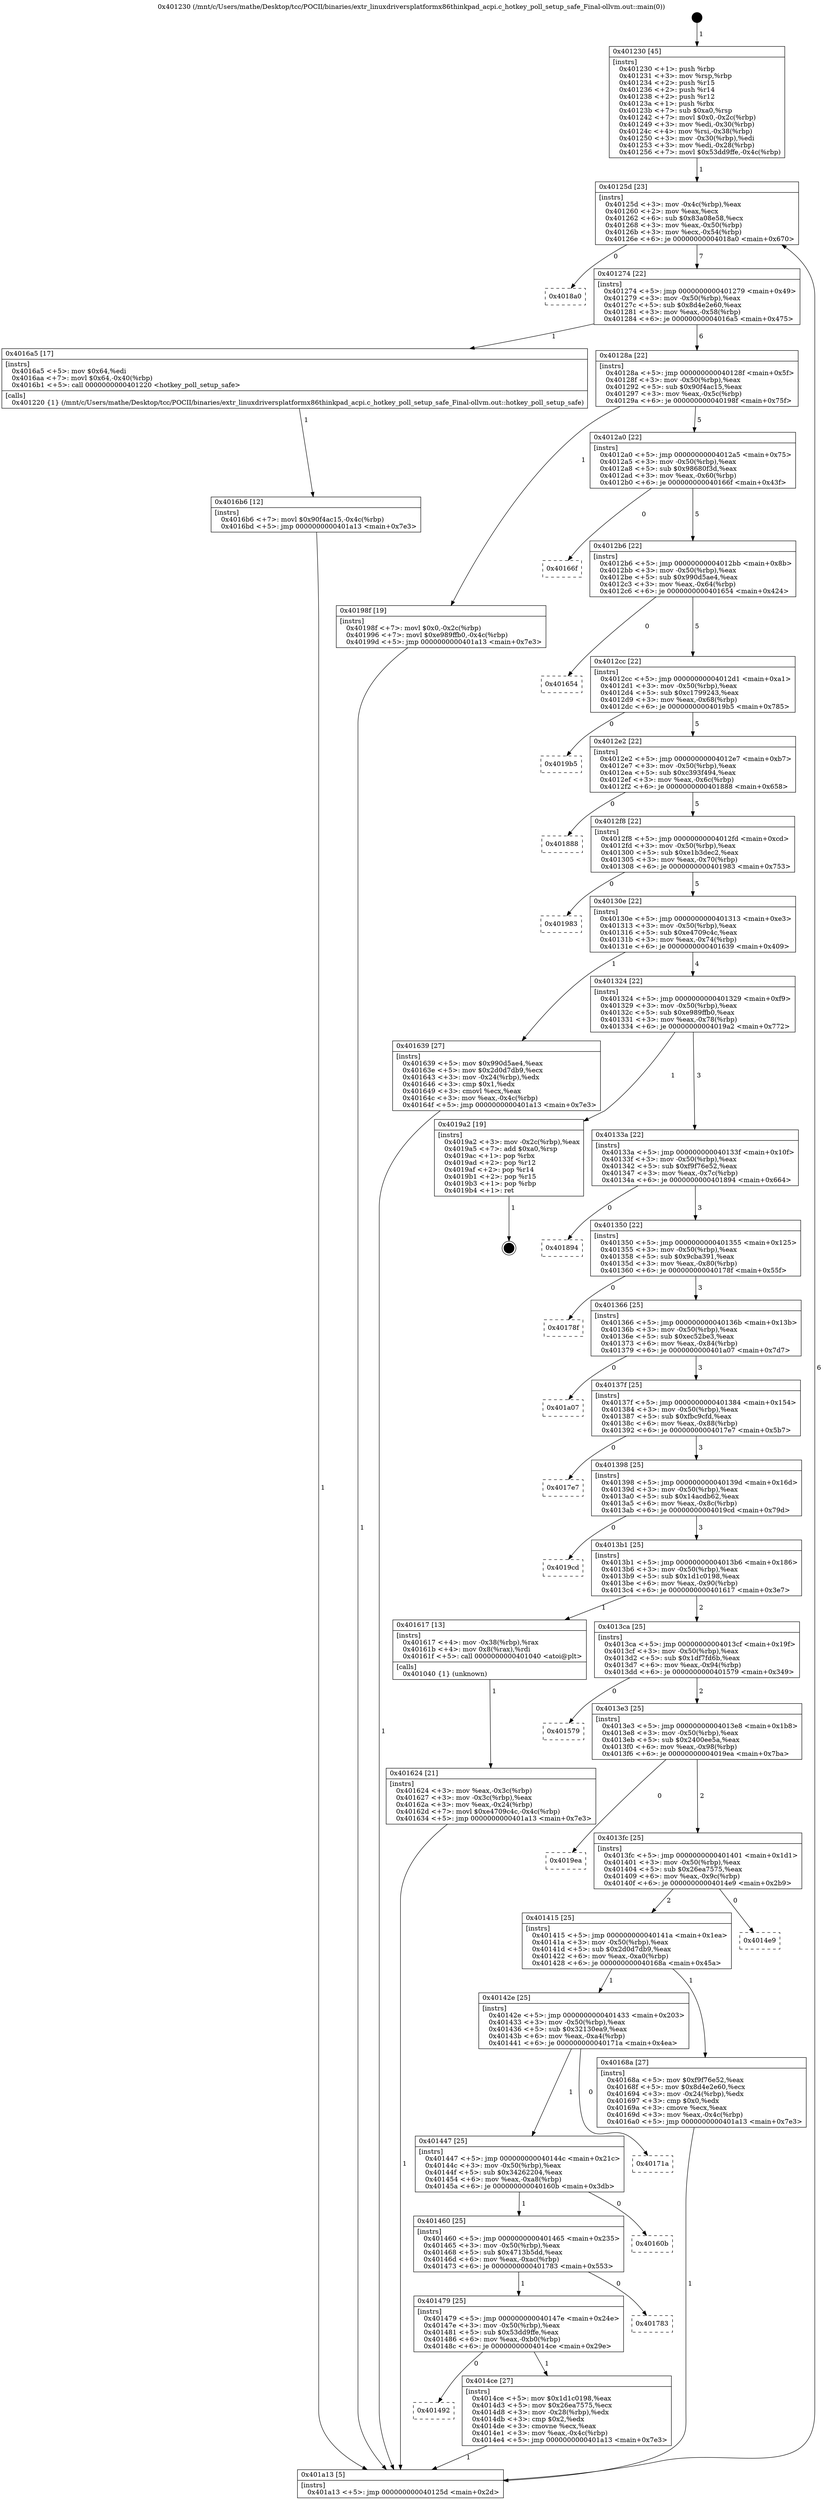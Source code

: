 digraph "0x401230" {
  label = "0x401230 (/mnt/c/Users/mathe/Desktop/tcc/POCII/binaries/extr_linuxdriversplatformx86thinkpad_acpi.c_hotkey_poll_setup_safe_Final-ollvm.out::main(0))"
  labelloc = "t"
  node[shape=record]

  Entry [label="",width=0.3,height=0.3,shape=circle,fillcolor=black,style=filled]
  "0x40125d" [label="{
     0x40125d [23]\l
     | [instrs]\l
     &nbsp;&nbsp;0x40125d \<+3\>: mov -0x4c(%rbp),%eax\l
     &nbsp;&nbsp;0x401260 \<+2\>: mov %eax,%ecx\l
     &nbsp;&nbsp;0x401262 \<+6\>: sub $0x83a08e58,%ecx\l
     &nbsp;&nbsp;0x401268 \<+3\>: mov %eax,-0x50(%rbp)\l
     &nbsp;&nbsp;0x40126b \<+3\>: mov %ecx,-0x54(%rbp)\l
     &nbsp;&nbsp;0x40126e \<+6\>: je 00000000004018a0 \<main+0x670\>\l
  }"]
  "0x4018a0" [label="{
     0x4018a0\l
  }", style=dashed]
  "0x401274" [label="{
     0x401274 [22]\l
     | [instrs]\l
     &nbsp;&nbsp;0x401274 \<+5\>: jmp 0000000000401279 \<main+0x49\>\l
     &nbsp;&nbsp;0x401279 \<+3\>: mov -0x50(%rbp),%eax\l
     &nbsp;&nbsp;0x40127c \<+5\>: sub $0x8d4e2e60,%eax\l
     &nbsp;&nbsp;0x401281 \<+3\>: mov %eax,-0x58(%rbp)\l
     &nbsp;&nbsp;0x401284 \<+6\>: je 00000000004016a5 \<main+0x475\>\l
  }"]
  Exit [label="",width=0.3,height=0.3,shape=circle,fillcolor=black,style=filled,peripheries=2]
  "0x4016a5" [label="{
     0x4016a5 [17]\l
     | [instrs]\l
     &nbsp;&nbsp;0x4016a5 \<+5\>: mov $0x64,%edi\l
     &nbsp;&nbsp;0x4016aa \<+7\>: movl $0x64,-0x40(%rbp)\l
     &nbsp;&nbsp;0x4016b1 \<+5\>: call 0000000000401220 \<hotkey_poll_setup_safe\>\l
     | [calls]\l
     &nbsp;&nbsp;0x401220 \{1\} (/mnt/c/Users/mathe/Desktop/tcc/POCII/binaries/extr_linuxdriversplatformx86thinkpad_acpi.c_hotkey_poll_setup_safe_Final-ollvm.out::hotkey_poll_setup_safe)\l
  }"]
  "0x40128a" [label="{
     0x40128a [22]\l
     | [instrs]\l
     &nbsp;&nbsp;0x40128a \<+5\>: jmp 000000000040128f \<main+0x5f\>\l
     &nbsp;&nbsp;0x40128f \<+3\>: mov -0x50(%rbp),%eax\l
     &nbsp;&nbsp;0x401292 \<+5\>: sub $0x90f4ac15,%eax\l
     &nbsp;&nbsp;0x401297 \<+3\>: mov %eax,-0x5c(%rbp)\l
     &nbsp;&nbsp;0x40129a \<+6\>: je 000000000040198f \<main+0x75f\>\l
  }"]
  "0x4016b6" [label="{
     0x4016b6 [12]\l
     | [instrs]\l
     &nbsp;&nbsp;0x4016b6 \<+7\>: movl $0x90f4ac15,-0x4c(%rbp)\l
     &nbsp;&nbsp;0x4016bd \<+5\>: jmp 0000000000401a13 \<main+0x7e3\>\l
  }"]
  "0x40198f" [label="{
     0x40198f [19]\l
     | [instrs]\l
     &nbsp;&nbsp;0x40198f \<+7\>: movl $0x0,-0x2c(%rbp)\l
     &nbsp;&nbsp;0x401996 \<+7\>: movl $0xe989ffb0,-0x4c(%rbp)\l
     &nbsp;&nbsp;0x40199d \<+5\>: jmp 0000000000401a13 \<main+0x7e3\>\l
  }"]
  "0x4012a0" [label="{
     0x4012a0 [22]\l
     | [instrs]\l
     &nbsp;&nbsp;0x4012a0 \<+5\>: jmp 00000000004012a5 \<main+0x75\>\l
     &nbsp;&nbsp;0x4012a5 \<+3\>: mov -0x50(%rbp),%eax\l
     &nbsp;&nbsp;0x4012a8 \<+5\>: sub $0x98680f3d,%eax\l
     &nbsp;&nbsp;0x4012ad \<+3\>: mov %eax,-0x60(%rbp)\l
     &nbsp;&nbsp;0x4012b0 \<+6\>: je 000000000040166f \<main+0x43f\>\l
  }"]
  "0x401624" [label="{
     0x401624 [21]\l
     | [instrs]\l
     &nbsp;&nbsp;0x401624 \<+3\>: mov %eax,-0x3c(%rbp)\l
     &nbsp;&nbsp;0x401627 \<+3\>: mov -0x3c(%rbp),%eax\l
     &nbsp;&nbsp;0x40162a \<+3\>: mov %eax,-0x24(%rbp)\l
     &nbsp;&nbsp;0x40162d \<+7\>: movl $0xe4709c4c,-0x4c(%rbp)\l
     &nbsp;&nbsp;0x401634 \<+5\>: jmp 0000000000401a13 \<main+0x7e3\>\l
  }"]
  "0x40166f" [label="{
     0x40166f\l
  }", style=dashed]
  "0x4012b6" [label="{
     0x4012b6 [22]\l
     | [instrs]\l
     &nbsp;&nbsp;0x4012b6 \<+5\>: jmp 00000000004012bb \<main+0x8b\>\l
     &nbsp;&nbsp;0x4012bb \<+3\>: mov -0x50(%rbp),%eax\l
     &nbsp;&nbsp;0x4012be \<+5\>: sub $0x990d5ae4,%eax\l
     &nbsp;&nbsp;0x4012c3 \<+3\>: mov %eax,-0x64(%rbp)\l
     &nbsp;&nbsp;0x4012c6 \<+6\>: je 0000000000401654 \<main+0x424\>\l
  }"]
  "0x401230" [label="{
     0x401230 [45]\l
     | [instrs]\l
     &nbsp;&nbsp;0x401230 \<+1\>: push %rbp\l
     &nbsp;&nbsp;0x401231 \<+3\>: mov %rsp,%rbp\l
     &nbsp;&nbsp;0x401234 \<+2\>: push %r15\l
     &nbsp;&nbsp;0x401236 \<+2\>: push %r14\l
     &nbsp;&nbsp;0x401238 \<+2\>: push %r12\l
     &nbsp;&nbsp;0x40123a \<+1\>: push %rbx\l
     &nbsp;&nbsp;0x40123b \<+7\>: sub $0xa0,%rsp\l
     &nbsp;&nbsp;0x401242 \<+7\>: movl $0x0,-0x2c(%rbp)\l
     &nbsp;&nbsp;0x401249 \<+3\>: mov %edi,-0x30(%rbp)\l
     &nbsp;&nbsp;0x40124c \<+4\>: mov %rsi,-0x38(%rbp)\l
     &nbsp;&nbsp;0x401250 \<+3\>: mov -0x30(%rbp),%edi\l
     &nbsp;&nbsp;0x401253 \<+3\>: mov %edi,-0x28(%rbp)\l
     &nbsp;&nbsp;0x401256 \<+7\>: movl $0x53dd9ffe,-0x4c(%rbp)\l
  }"]
  "0x401654" [label="{
     0x401654\l
  }", style=dashed]
  "0x4012cc" [label="{
     0x4012cc [22]\l
     | [instrs]\l
     &nbsp;&nbsp;0x4012cc \<+5\>: jmp 00000000004012d1 \<main+0xa1\>\l
     &nbsp;&nbsp;0x4012d1 \<+3\>: mov -0x50(%rbp),%eax\l
     &nbsp;&nbsp;0x4012d4 \<+5\>: sub $0xc1799243,%eax\l
     &nbsp;&nbsp;0x4012d9 \<+3\>: mov %eax,-0x68(%rbp)\l
     &nbsp;&nbsp;0x4012dc \<+6\>: je 00000000004019b5 \<main+0x785\>\l
  }"]
  "0x401a13" [label="{
     0x401a13 [5]\l
     | [instrs]\l
     &nbsp;&nbsp;0x401a13 \<+5\>: jmp 000000000040125d \<main+0x2d\>\l
  }"]
  "0x4019b5" [label="{
     0x4019b5\l
  }", style=dashed]
  "0x4012e2" [label="{
     0x4012e2 [22]\l
     | [instrs]\l
     &nbsp;&nbsp;0x4012e2 \<+5\>: jmp 00000000004012e7 \<main+0xb7\>\l
     &nbsp;&nbsp;0x4012e7 \<+3\>: mov -0x50(%rbp),%eax\l
     &nbsp;&nbsp;0x4012ea \<+5\>: sub $0xc393f494,%eax\l
     &nbsp;&nbsp;0x4012ef \<+3\>: mov %eax,-0x6c(%rbp)\l
     &nbsp;&nbsp;0x4012f2 \<+6\>: je 0000000000401888 \<main+0x658\>\l
  }"]
  "0x401492" [label="{
     0x401492\l
  }", style=dashed]
  "0x401888" [label="{
     0x401888\l
  }", style=dashed]
  "0x4012f8" [label="{
     0x4012f8 [22]\l
     | [instrs]\l
     &nbsp;&nbsp;0x4012f8 \<+5\>: jmp 00000000004012fd \<main+0xcd\>\l
     &nbsp;&nbsp;0x4012fd \<+3\>: mov -0x50(%rbp),%eax\l
     &nbsp;&nbsp;0x401300 \<+5\>: sub $0xe1b3dec2,%eax\l
     &nbsp;&nbsp;0x401305 \<+3\>: mov %eax,-0x70(%rbp)\l
     &nbsp;&nbsp;0x401308 \<+6\>: je 0000000000401983 \<main+0x753\>\l
  }"]
  "0x4014ce" [label="{
     0x4014ce [27]\l
     | [instrs]\l
     &nbsp;&nbsp;0x4014ce \<+5\>: mov $0x1d1c0198,%eax\l
     &nbsp;&nbsp;0x4014d3 \<+5\>: mov $0x26ea7575,%ecx\l
     &nbsp;&nbsp;0x4014d8 \<+3\>: mov -0x28(%rbp),%edx\l
     &nbsp;&nbsp;0x4014db \<+3\>: cmp $0x2,%edx\l
     &nbsp;&nbsp;0x4014de \<+3\>: cmovne %ecx,%eax\l
     &nbsp;&nbsp;0x4014e1 \<+3\>: mov %eax,-0x4c(%rbp)\l
     &nbsp;&nbsp;0x4014e4 \<+5\>: jmp 0000000000401a13 \<main+0x7e3\>\l
  }"]
  "0x401983" [label="{
     0x401983\l
  }", style=dashed]
  "0x40130e" [label="{
     0x40130e [22]\l
     | [instrs]\l
     &nbsp;&nbsp;0x40130e \<+5\>: jmp 0000000000401313 \<main+0xe3\>\l
     &nbsp;&nbsp;0x401313 \<+3\>: mov -0x50(%rbp),%eax\l
     &nbsp;&nbsp;0x401316 \<+5\>: sub $0xe4709c4c,%eax\l
     &nbsp;&nbsp;0x40131b \<+3\>: mov %eax,-0x74(%rbp)\l
     &nbsp;&nbsp;0x40131e \<+6\>: je 0000000000401639 \<main+0x409\>\l
  }"]
  "0x401479" [label="{
     0x401479 [25]\l
     | [instrs]\l
     &nbsp;&nbsp;0x401479 \<+5\>: jmp 000000000040147e \<main+0x24e\>\l
     &nbsp;&nbsp;0x40147e \<+3\>: mov -0x50(%rbp),%eax\l
     &nbsp;&nbsp;0x401481 \<+5\>: sub $0x53dd9ffe,%eax\l
     &nbsp;&nbsp;0x401486 \<+6\>: mov %eax,-0xb0(%rbp)\l
     &nbsp;&nbsp;0x40148c \<+6\>: je 00000000004014ce \<main+0x29e\>\l
  }"]
  "0x401639" [label="{
     0x401639 [27]\l
     | [instrs]\l
     &nbsp;&nbsp;0x401639 \<+5\>: mov $0x990d5ae4,%eax\l
     &nbsp;&nbsp;0x40163e \<+5\>: mov $0x2d0d7db9,%ecx\l
     &nbsp;&nbsp;0x401643 \<+3\>: mov -0x24(%rbp),%edx\l
     &nbsp;&nbsp;0x401646 \<+3\>: cmp $0x1,%edx\l
     &nbsp;&nbsp;0x401649 \<+3\>: cmovl %ecx,%eax\l
     &nbsp;&nbsp;0x40164c \<+3\>: mov %eax,-0x4c(%rbp)\l
     &nbsp;&nbsp;0x40164f \<+5\>: jmp 0000000000401a13 \<main+0x7e3\>\l
  }"]
  "0x401324" [label="{
     0x401324 [22]\l
     | [instrs]\l
     &nbsp;&nbsp;0x401324 \<+5\>: jmp 0000000000401329 \<main+0xf9\>\l
     &nbsp;&nbsp;0x401329 \<+3\>: mov -0x50(%rbp),%eax\l
     &nbsp;&nbsp;0x40132c \<+5\>: sub $0xe989ffb0,%eax\l
     &nbsp;&nbsp;0x401331 \<+3\>: mov %eax,-0x78(%rbp)\l
     &nbsp;&nbsp;0x401334 \<+6\>: je 00000000004019a2 \<main+0x772\>\l
  }"]
  "0x401783" [label="{
     0x401783\l
  }", style=dashed]
  "0x4019a2" [label="{
     0x4019a2 [19]\l
     | [instrs]\l
     &nbsp;&nbsp;0x4019a2 \<+3\>: mov -0x2c(%rbp),%eax\l
     &nbsp;&nbsp;0x4019a5 \<+7\>: add $0xa0,%rsp\l
     &nbsp;&nbsp;0x4019ac \<+1\>: pop %rbx\l
     &nbsp;&nbsp;0x4019ad \<+2\>: pop %r12\l
     &nbsp;&nbsp;0x4019af \<+2\>: pop %r14\l
     &nbsp;&nbsp;0x4019b1 \<+2\>: pop %r15\l
     &nbsp;&nbsp;0x4019b3 \<+1\>: pop %rbp\l
     &nbsp;&nbsp;0x4019b4 \<+1\>: ret\l
  }"]
  "0x40133a" [label="{
     0x40133a [22]\l
     | [instrs]\l
     &nbsp;&nbsp;0x40133a \<+5\>: jmp 000000000040133f \<main+0x10f\>\l
     &nbsp;&nbsp;0x40133f \<+3\>: mov -0x50(%rbp),%eax\l
     &nbsp;&nbsp;0x401342 \<+5\>: sub $0xf9f76e52,%eax\l
     &nbsp;&nbsp;0x401347 \<+3\>: mov %eax,-0x7c(%rbp)\l
     &nbsp;&nbsp;0x40134a \<+6\>: je 0000000000401894 \<main+0x664\>\l
  }"]
  "0x401460" [label="{
     0x401460 [25]\l
     | [instrs]\l
     &nbsp;&nbsp;0x401460 \<+5\>: jmp 0000000000401465 \<main+0x235\>\l
     &nbsp;&nbsp;0x401465 \<+3\>: mov -0x50(%rbp),%eax\l
     &nbsp;&nbsp;0x401468 \<+5\>: sub $0x4713b5dd,%eax\l
     &nbsp;&nbsp;0x40146d \<+6\>: mov %eax,-0xac(%rbp)\l
     &nbsp;&nbsp;0x401473 \<+6\>: je 0000000000401783 \<main+0x553\>\l
  }"]
  "0x401894" [label="{
     0x401894\l
  }", style=dashed]
  "0x401350" [label="{
     0x401350 [22]\l
     | [instrs]\l
     &nbsp;&nbsp;0x401350 \<+5\>: jmp 0000000000401355 \<main+0x125\>\l
     &nbsp;&nbsp;0x401355 \<+3\>: mov -0x50(%rbp),%eax\l
     &nbsp;&nbsp;0x401358 \<+5\>: sub $0x9cba391,%eax\l
     &nbsp;&nbsp;0x40135d \<+3\>: mov %eax,-0x80(%rbp)\l
     &nbsp;&nbsp;0x401360 \<+6\>: je 000000000040178f \<main+0x55f\>\l
  }"]
  "0x40160b" [label="{
     0x40160b\l
  }", style=dashed]
  "0x40178f" [label="{
     0x40178f\l
  }", style=dashed]
  "0x401366" [label="{
     0x401366 [25]\l
     | [instrs]\l
     &nbsp;&nbsp;0x401366 \<+5\>: jmp 000000000040136b \<main+0x13b\>\l
     &nbsp;&nbsp;0x40136b \<+3\>: mov -0x50(%rbp),%eax\l
     &nbsp;&nbsp;0x40136e \<+5\>: sub $0xec52be3,%eax\l
     &nbsp;&nbsp;0x401373 \<+6\>: mov %eax,-0x84(%rbp)\l
     &nbsp;&nbsp;0x401379 \<+6\>: je 0000000000401a07 \<main+0x7d7\>\l
  }"]
  "0x401447" [label="{
     0x401447 [25]\l
     | [instrs]\l
     &nbsp;&nbsp;0x401447 \<+5\>: jmp 000000000040144c \<main+0x21c\>\l
     &nbsp;&nbsp;0x40144c \<+3\>: mov -0x50(%rbp),%eax\l
     &nbsp;&nbsp;0x40144f \<+5\>: sub $0x34262204,%eax\l
     &nbsp;&nbsp;0x401454 \<+6\>: mov %eax,-0xa8(%rbp)\l
     &nbsp;&nbsp;0x40145a \<+6\>: je 000000000040160b \<main+0x3db\>\l
  }"]
  "0x401a07" [label="{
     0x401a07\l
  }", style=dashed]
  "0x40137f" [label="{
     0x40137f [25]\l
     | [instrs]\l
     &nbsp;&nbsp;0x40137f \<+5\>: jmp 0000000000401384 \<main+0x154\>\l
     &nbsp;&nbsp;0x401384 \<+3\>: mov -0x50(%rbp),%eax\l
     &nbsp;&nbsp;0x401387 \<+5\>: sub $0xfbc9cfd,%eax\l
     &nbsp;&nbsp;0x40138c \<+6\>: mov %eax,-0x88(%rbp)\l
     &nbsp;&nbsp;0x401392 \<+6\>: je 00000000004017e7 \<main+0x5b7\>\l
  }"]
  "0x40171a" [label="{
     0x40171a\l
  }", style=dashed]
  "0x4017e7" [label="{
     0x4017e7\l
  }", style=dashed]
  "0x401398" [label="{
     0x401398 [25]\l
     | [instrs]\l
     &nbsp;&nbsp;0x401398 \<+5\>: jmp 000000000040139d \<main+0x16d\>\l
     &nbsp;&nbsp;0x40139d \<+3\>: mov -0x50(%rbp),%eax\l
     &nbsp;&nbsp;0x4013a0 \<+5\>: sub $0x14acdb62,%eax\l
     &nbsp;&nbsp;0x4013a5 \<+6\>: mov %eax,-0x8c(%rbp)\l
     &nbsp;&nbsp;0x4013ab \<+6\>: je 00000000004019cd \<main+0x79d\>\l
  }"]
  "0x40142e" [label="{
     0x40142e [25]\l
     | [instrs]\l
     &nbsp;&nbsp;0x40142e \<+5\>: jmp 0000000000401433 \<main+0x203\>\l
     &nbsp;&nbsp;0x401433 \<+3\>: mov -0x50(%rbp),%eax\l
     &nbsp;&nbsp;0x401436 \<+5\>: sub $0x32130ea9,%eax\l
     &nbsp;&nbsp;0x40143b \<+6\>: mov %eax,-0xa4(%rbp)\l
     &nbsp;&nbsp;0x401441 \<+6\>: je 000000000040171a \<main+0x4ea\>\l
  }"]
  "0x4019cd" [label="{
     0x4019cd\l
  }", style=dashed]
  "0x4013b1" [label="{
     0x4013b1 [25]\l
     | [instrs]\l
     &nbsp;&nbsp;0x4013b1 \<+5\>: jmp 00000000004013b6 \<main+0x186\>\l
     &nbsp;&nbsp;0x4013b6 \<+3\>: mov -0x50(%rbp),%eax\l
     &nbsp;&nbsp;0x4013b9 \<+5\>: sub $0x1d1c0198,%eax\l
     &nbsp;&nbsp;0x4013be \<+6\>: mov %eax,-0x90(%rbp)\l
     &nbsp;&nbsp;0x4013c4 \<+6\>: je 0000000000401617 \<main+0x3e7\>\l
  }"]
  "0x40168a" [label="{
     0x40168a [27]\l
     | [instrs]\l
     &nbsp;&nbsp;0x40168a \<+5\>: mov $0xf9f76e52,%eax\l
     &nbsp;&nbsp;0x40168f \<+5\>: mov $0x8d4e2e60,%ecx\l
     &nbsp;&nbsp;0x401694 \<+3\>: mov -0x24(%rbp),%edx\l
     &nbsp;&nbsp;0x401697 \<+3\>: cmp $0x0,%edx\l
     &nbsp;&nbsp;0x40169a \<+3\>: cmove %ecx,%eax\l
     &nbsp;&nbsp;0x40169d \<+3\>: mov %eax,-0x4c(%rbp)\l
     &nbsp;&nbsp;0x4016a0 \<+5\>: jmp 0000000000401a13 \<main+0x7e3\>\l
  }"]
  "0x401617" [label="{
     0x401617 [13]\l
     | [instrs]\l
     &nbsp;&nbsp;0x401617 \<+4\>: mov -0x38(%rbp),%rax\l
     &nbsp;&nbsp;0x40161b \<+4\>: mov 0x8(%rax),%rdi\l
     &nbsp;&nbsp;0x40161f \<+5\>: call 0000000000401040 \<atoi@plt\>\l
     | [calls]\l
     &nbsp;&nbsp;0x401040 \{1\} (unknown)\l
  }"]
  "0x4013ca" [label="{
     0x4013ca [25]\l
     | [instrs]\l
     &nbsp;&nbsp;0x4013ca \<+5\>: jmp 00000000004013cf \<main+0x19f\>\l
     &nbsp;&nbsp;0x4013cf \<+3\>: mov -0x50(%rbp),%eax\l
     &nbsp;&nbsp;0x4013d2 \<+5\>: sub $0x1df7fd6b,%eax\l
     &nbsp;&nbsp;0x4013d7 \<+6\>: mov %eax,-0x94(%rbp)\l
     &nbsp;&nbsp;0x4013dd \<+6\>: je 0000000000401579 \<main+0x349\>\l
  }"]
  "0x401415" [label="{
     0x401415 [25]\l
     | [instrs]\l
     &nbsp;&nbsp;0x401415 \<+5\>: jmp 000000000040141a \<main+0x1ea\>\l
     &nbsp;&nbsp;0x40141a \<+3\>: mov -0x50(%rbp),%eax\l
     &nbsp;&nbsp;0x40141d \<+5\>: sub $0x2d0d7db9,%eax\l
     &nbsp;&nbsp;0x401422 \<+6\>: mov %eax,-0xa0(%rbp)\l
     &nbsp;&nbsp;0x401428 \<+6\>: je 000000000040168a \<main+0x45a\>\l
  }"]
  "0x401579" [label="{
     0x401579\l
  }", style=dashed]
  "0x4013e3" [label="{
     0x4013e3 [25]\l
     | [instrs]\l
     &nbsp;&nbsp;0x4013e3 \<+5\>: jmp 00000000004013e8 \<main+0x1b8\>\l
     &nbsp;&nbsp;0x4013e8 \<+3\>: mov -0x50(%rbp),%eax\l
     &nbsp;&nbsp;0x4013eb \<+5\>: sub $0x2400ee5a,%eax\l
     &nbsp;&nbsp;0x4013f0 \<+6\>: mov %eax,-0x98(%rbp)\l
     &nbsp;&nbsp;0x4013f6 \<+6\>: je 00000000004019ea \<main+0x7ba\>\l
  }"]
  "0x4014e9" [label="{
     0x4014e9\l
  }", style=dashed]
  "0x4019ea" [label="{
     0x4019ea\l
  }", style=dashed]
  "0x4013fc" [label="{
     0x4013fc [25]\l
     | [instrs]\l
     &nbsp;&nbsp;0x4013fc \<+5\>: jmp 0000000000401401 \<main+0x1d1\>\l
     &nbsp;&nbsp;0x401401 \<+3\>: mov -0x50(%rbp),%eax\l
     &nbsp;&nbsp;0x401404 \<+5\>: sub $0x26ea7575,%eax\l
     &nbsp;&nbsp;0x401409 \<+6\>: mov %eax,-0x9c(%rbp)\l
     &nbsp;&nbsp;0x40140f \<+6\>: je 00000000004014e9 \<main+0x2b9\>\l
  }"]
  Entry -> "0x401230" [label=" 1"]
  "0x40125d" -> "0x4018a0" [label=" 0"]
  "0x40125d" -> "0x401274" [label=" 7"]
  "0x4019a2" -> Exit [label=" 1"]
  "0x401274" -> "0x4016a5" [label=" 1"]
  "0x401274" -> "0x40128a" [label=" 6"]
  "0x40198f" -> "0x401a13" [label=" 1"]
  "0x40128a" -> "0x40198f" [label=" 1"]
  "0x40128a" -> "0x4012a0" [label=" 5"]
  "0x4016b6" -> "0x401a13" [label=" 1"]
  "0x4012a0" -> "0x40166f" [label=" 0"]
  "0x4012a0" -> "0x4012b6" [label=" 5"]
  "0x4016a5" -> "0x4016b6" [label=" 1"]
  "0x4012b6" -> "0x401654" [label=" 0"]
  "0x4012b6" -> "0x4012cc" [label=" 5"]
  "0x40168a" -> "0x401a13" [label=" 1"]
  "0x4012cc" -> "0x4019b5" [label=" 0"]
  "0x4012cc" -> "0x4012e2" [label=" 5"]
  "0x401639" -> "0x401a13" [label=" 1"]
  "0x4012e2" -> "0x401888" [label=" 0"]
  "0x4012e2" -> "0x4012f8" [label=" 5"]
  "0x401624" -> "0x401a13" [label=" 1"]
  "0x4012f8" -> "0x401983" [label=" 0"]
  "0x4012f8" -> "0x40130e" [label=" 5"]
  "0x401617" -> "0x401624" [label=" 1"]
  "0x40130e" -> "0x401639" [label=" 1"]
  "0x40130e" -> "0x401324" [label=" 4"]
  "0x401230" -> "0x40125d" [label=" 1"]
  "0x401324" -> "0x4019a2" [label=" 1"]
  "0x401324" -> "0x40133a" [label=" 3"]
  "0x4014ce" -> "0x401a13" [label=" 1"]
  "0x40133a" -> "0x401894" [label=" 0"]
  "0x40133a" -> "0x401350" [label=" 3"]
  "0x401479" -> "0x4014ce" [label=" 1"]
  "0x401350" -> "0x40178f" [label=" 0"]
  "0x401350" -> "0x401366" [label=" 3"]
  "0x401a13" -> "0x40125d" [label=" 6"]
  "0x401366" -> "0x401a07" [label=" 0"]
  "0x401366" -> "0x40137f" [label=" 3"]
  "0x401460" -> "0x401783" [label=" 0"]
  "0x40137f" -> "0x4017e7" [label=" 0"]
  "0x40137f" -> "0x401398" [label=" 3"]
  "0x401479" -> "0x401492" [label=" 0"]
  "0x401398" -> "0x4019cd" [label=" 0"]
  "0x401398" -> "0x4013b1" [label=" 3"]
  "0x401447" -> "0x40160b" [label=" 0"]
  "0x4013b1" -> "0x401617" [label=" 1"]
  "0x4013b1" -> "0x4013ca" [label=" 2"]
  "0x401460" -> "0x401479" [label=" 1"]
  "0x4013ca" -> "0x401579" [label=" 0"]
  "0x4013ca" -> "0x4013e3" [label=" 2"]
  "0x40142e" -> "0x40171a" [label=" 0"]
  "0x4013e3" -> "0x4019ea" [label=" 0"]
  "0x4013e3" -> "0x4013fc" [label=" 2"]
  "0x401447" -> "0x401460" [label=" 1"]
  "0x4013fc" -> "0x4014e9" [label=" 0"]
  "0x4013fc" -> "0x401415" [label=" 2"]
  "0x40142e" -> "0x401447" [label=" 1"]
  "0x401415" -> "0x40168a" [label=" 1"]
  "0x401415" -> "0x40142e" [label=" 1"]
}
